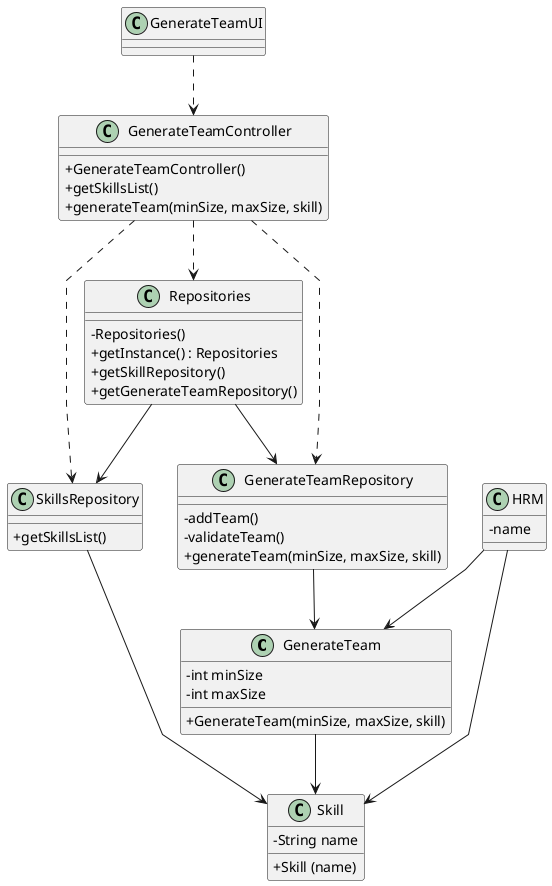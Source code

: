 @startuml
skinparam packageStyle rectangle
skinparam shadowing false
skinparam linetype polyline

skinparam classAttributeIconSize 0

'left to right direction

class GenerateTeam {
    - int minSize
    - int maxSize

    + GenerateTeam(minSize, maxSize, skill)

}

class Skill {
    - String name
    + Skill (name)

}

class SkillsRepository {
    + getSkillsList()
}

class GenerateTeamRepository {
    - addTeam()
    - validateTeam()
    + generateTeam(minSize, maxSize, skill)
}

class Repositories {
    - Repositories()
    + getInstance() : Repositories
    + getSkillRepository()
    + getGenerateTeamRepository()
}


class HRM {
    - name
}

class GenerateTeamController {
    + GenerateTeamController()
    + getSkillsList()
    + generateTeam(minSize, maxSize, skill)
}

class GenerateTeamUI {
}

GenerateTeamUI ..> GenerateTeamController
GenerateTeamController ..> Repositories
GenerateTeamController ..> GenerateTeamRepository
GenerateTeamController ..> SkillsRepository
Repositories --> GenerateTeamRepository
Repositories --> SkillsRepository
HRM --> GenerateTeam
HRM --> Skill
GenerateTeamRepository --> GenerateTeam
SkillsRepository --> Skill
GenerateTeam --> Skill



@enduml